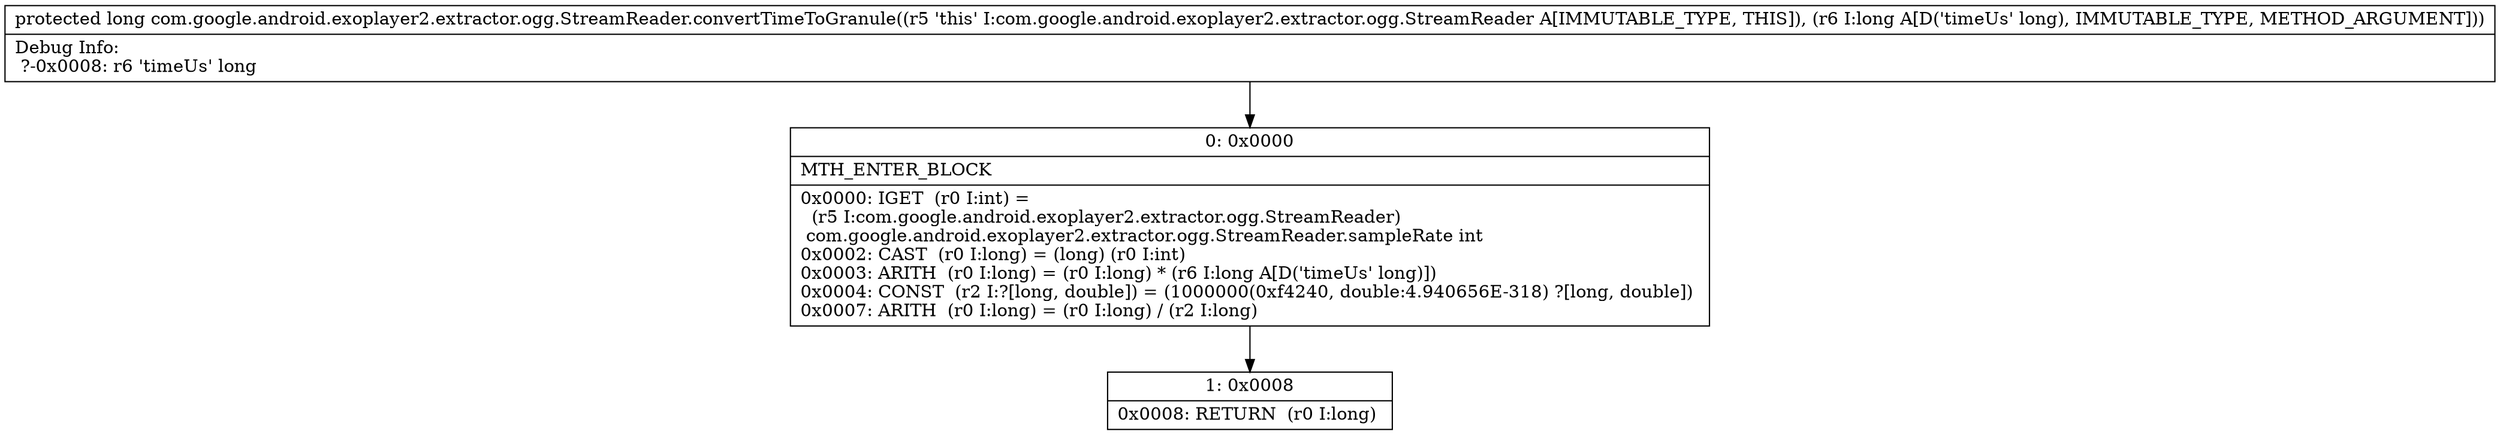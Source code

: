 digraph "CFG forcom.google.android.exoplayer2.extractor.ogg.StreamReader.convertTimeToGranule(J)J" {
Node_0 [shape=record,label="{0\:\ 0x0000|MTH_ENTER_BLOCK\l|0x0000: IGET  (r0 I:int) = \l  (r5 I:com.google.android.exoplayer2.extractor.ogg.StreamReader)\l com.google.android.exoplayer2.extractor.ogg.StreamReader.sampleRate int \l0x0002: CAST  (r0 I:long) = (long) (r0 I:int) \l0x0003: ARITH  (r0 I:long) = (r0 I:long) * (r6 I:long A[D('timeUs' long)]) \l0x0004: CONST  (r2 I:?[long, double]) = (1000000(0xf4240, double:4.940656E\-318) ?[long, double]) \l0x0007: ARITH  (r0 I:long) = (r0 I:long) \/ (r2 I:long) \l}"];
Node_1 [shape=record,label="{1\:\ 0x0008|0x0008: RETURN  (r0 I:long) \l}"];
MethodNode[shape=record,label="{protected long com.google.android.exoplayer2.extractor.ogg.StreamReader.convertTimeToGranule((r5 'this' I:com.google.android.exoplayer2.extractor.ogg.StreamReader A[IMMUTABLE_TYPE, THIS]), (r6 I:long A[D('timeUs' long), IMMUTABLE_TYPE, METHOD_ARGUMENT]))  | Debug Info:\l  ?\-0x0008: r6 'timeUs' long\l}"];
MethodNode -> Node_0;
Node_0 -> Node_1;
}

